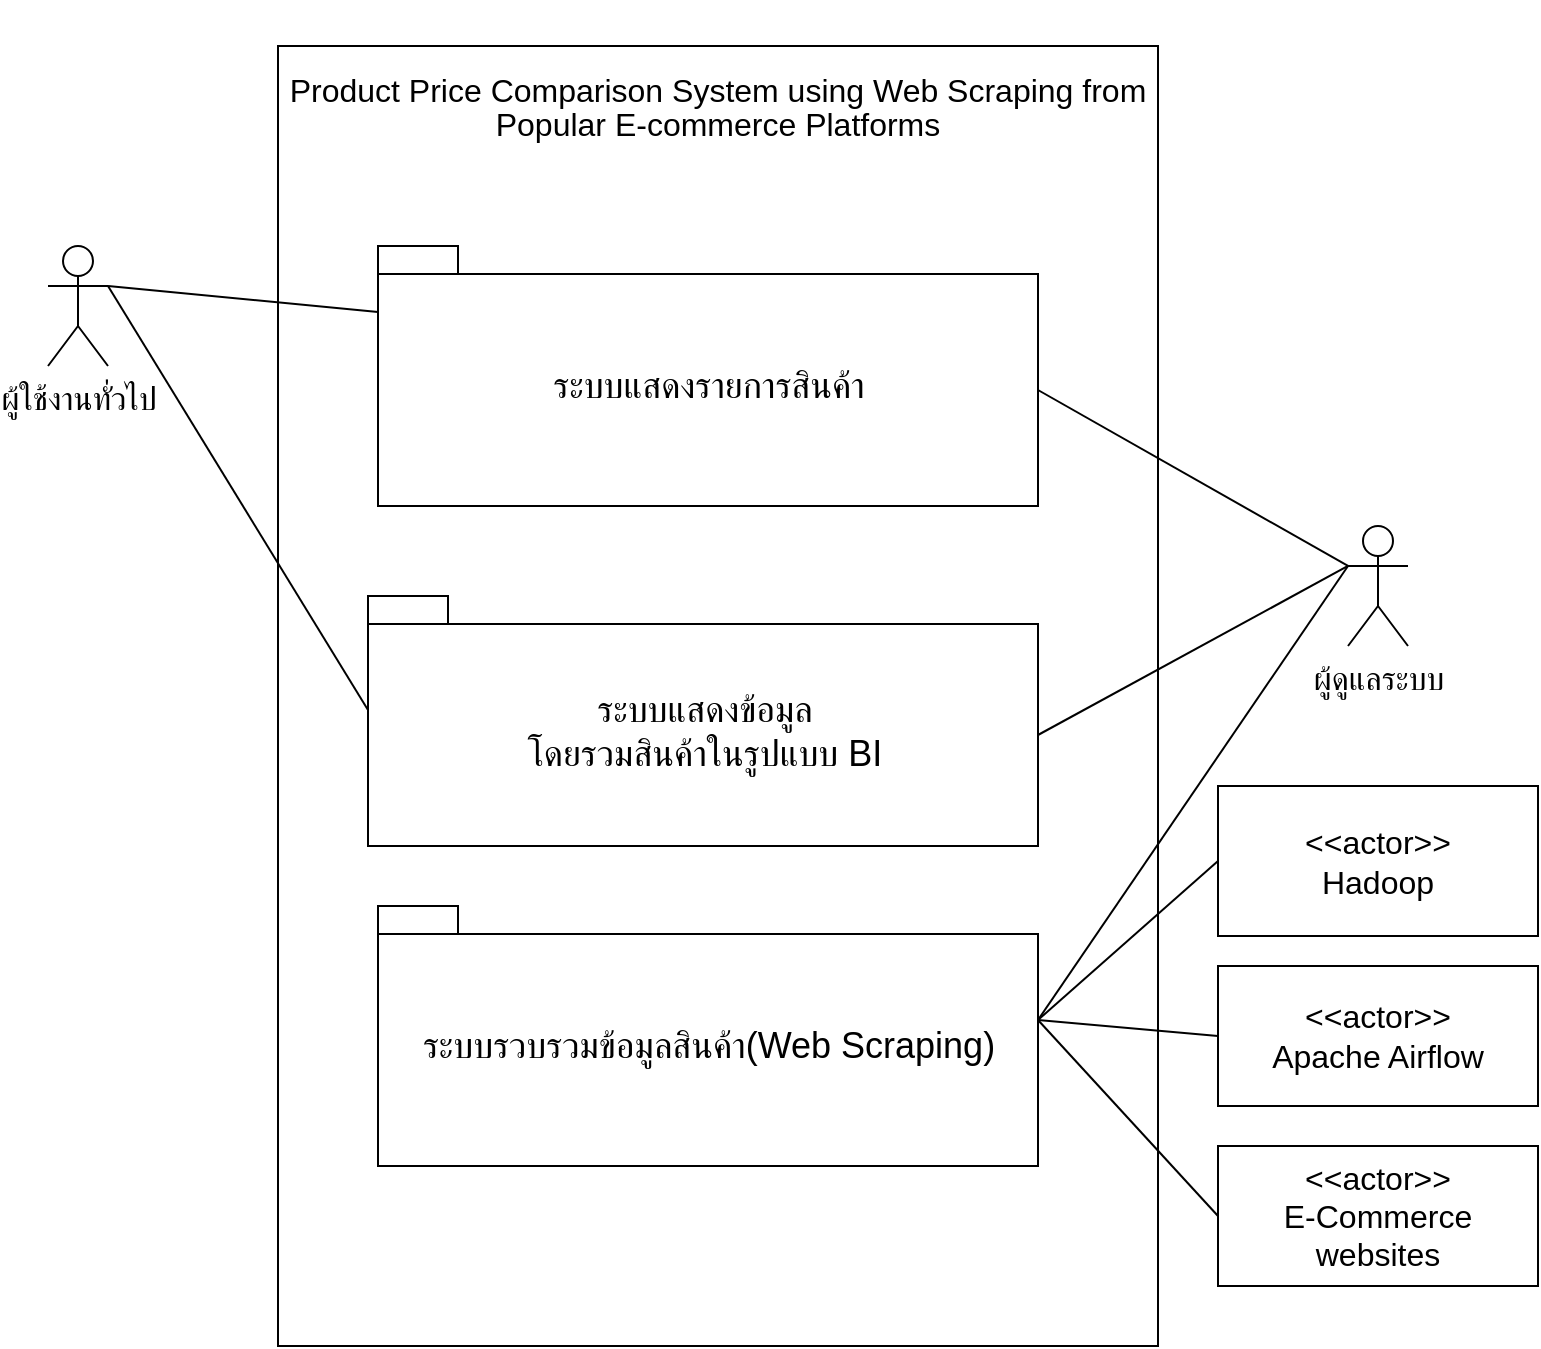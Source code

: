 <mxfile version="15.6.2" type="github">
  <diagram id="p0Sswh1wCOy0EvHFWE1C" name="Page-1">
    <mxGraphModel dx="1422" dy="1963" grid="1" gridSize="10" guides="1" tooltips="1" connect="1" arrows="1" fold="1" page="1" pageScale="1" pageWidth="827" pageHeight="1169" math="0" shadow="0">
      <root>
        <mxCell id="0" />
        <mxCell id="1" parent="0" />
        <mxCell id="UP2Xns26A9CMsstVCoSg-2" value="&lt;span style=&quot;line-height: 107% ; font-family: &amp;#34;calibri&amp;#34; , sans-serif ; font-size: 16px&quot;&gt;&lt;font style=&quot;font-size: 16px&quot;&gt;&lt;br&gt;&lt;br&gt;Product Price Comparison System using Web Scraping from Popular E-commerce Platforms&lt;/font&gt;&lt;/span&gt;" style="rounded=0;whiteSpace=wrap;html=1;spacingTop=-125;spacing=5;spacingBottom=500;" parent="1" vertex="1">
          <mxGeometry x="170" y="10" width="440" height="650" as="geometry" />
        </mxCell>
        <mxCell id="cj-hPwlbrHodN3N8FsVO-1" value="&lt;font style=&quot;font-size: 16px&quot;&gt;ผู้ใช้งานทั่วไป&lt;/font&gt;" style="shape=umlActor;verticalLabelPosition=bottom;verticalAlign=top;html=1;outlineConnect=0;hachureGap=4;pointerEvents=0;" parent="1" vertex="1">
          <mxGeometry x="55" y="110" width="30" height="60" as="geometry" />
        </mxCell>
        <mxCell id="cj-hPwlbrHodN3N8FsVO-3" value="&lt;font style=&quot;font-size: 18px ; font-weight: normal&quot;&gt;ระบบแสดงรายการสินค้า&lt;/font&gt;" style="shape=folder;fontStyle=1;spacingTop=10;tabWidth=40;tabHeight=14;tabPosition=left;html=1;hachureGap=4;pointerEvents=0;" parent="1" vertex="1">
          <mxGeometry x="220" y="110" width="330" height="130" as="geometry" />
        </mxCell>
        <mxCell id="Q_QUAt-K6iGTTHn7CNDI-12" value="" style="endArrow=none;html=1;startSize=14;endSize=14;sourcePerimeterSpacing=8;targetPerimeterSpacing=8;entryX=0;entryY=0;entryDx=0;entryDy=33;entryPerimeter=0;exitX=1;exitY=0.333;exitDx=0;exitDy=0;exitPerimeter=0;" parent="1" source="cj-hPwlbrHodN3N8FsVO-1" target="cj-hPwlbrHodN3N8FsVO-3" edge="1">
          <mxGeometry width="50" height="50" relative="1" as="geometry">
            <mxPoint x="80" y="130" as="sourcePoint" />
            <mxPoint x="410" y="260" as="targetPoint" />
          </mxGeometry>
        </mxCell>
        <mxCell id="Q_QUAt-K6iGTTHn7CNDI-14" value="&lt;font style=&quot;font-size: 18px ; font-weight: normal&quot;&gt;ระบบแสดงข้อมูล&lt;br&gt;โดยรวมสินค้าในรูปแบบ BI&lt;/font&gt;" style="shape=folder;fontStyle=1;spacingTop=10;tabWidth=40;tabHeight=14;tabPosition=left;html=1;hachureGap=4;pointerEvents=0;" parent="1" vertex="1">
          <mxGeometry x="215" y="285" width="335" height="125" as="geometry" />
        </mxCell>
        <mxCell id="Q_QUAt-K6iGTTHn7CNDI-17" value="" style="endArrow=none;html=1;startSize=14;endSize=14;sourcePerimeterSpacing=8;targetPerimeterSpacing=8;entryX=1;entryY=0.333;entryDx=0;entryDy=0;entryPerimeter=0;exitX=0;exitY=0;exitDx=0;exitDy=57;exitPerimeter=0;" parent="1" source="Q_QUAt-K6iGTTHn7CNDI-14" target="cj-hPwlbrHodN3N8FsVO-1" edge="1">
          <mxGeometry width="50" height="50" relative="1" as="geometry">
            <mxPoint x="90" y="280" as="sourcePoint" />
            <mxPoint x="140" y="230" as="targetPoint" />
          </mxGeometry>
        </mxCell>
        <mxCell id="Q_QUAt-K6iGTTHn7CNDI-34" value="&lt;font style=&quot;font-size: 18px ; font-weight: normal&quot;&gt;ระบบรวบรวมข้อมูลสินค้า(Web Scraping)&lt;/font&gt;" style="shape=folder;fontStyle=1;spacingTop=10;tabWidth=40;tabHeight=14;tabPosition=left;html=1;hachureGap=4;pointerEvents=0;" parent="1" vertex="1">
          <mxGeometry x="220" y="440" width="330" height="130" as="geometry" />
        </mxCell>
        <mxCell id="Q_QUAt-K6iGTTHn7CNDI-64" value="&lt;font style=&quot;font-size: 16px&quot;&gt;&amp;lt;&amp;lt;actor&amp;gt;&amp;gt;&lt;br&gt;E-Commerce websites&lt;/font&gt;" style="rounded=0;whiteSpace=wrap;html=1;hachureGap=4;pointerEvents=0;" parent="1" vertex="1">
          <mxGeometry x="640" y="560" width="160" height="70" as="geometry" />
        </mxCell>
        <mxCell id="UP2Xns26A9CMsstVCoSg-7" value="" style="endArrow=none;html=1;entryX=0;entryY=0.5;entryDx=0;entryDy=0;exitX=0;exitY=0;exitDx=330;exitDy=57;exitPerimeter=0;" parent="1" source="Q_QUAt-K6iGTTHn7CNDI-34" target="Q_QUAt-K6iGTTHn7CNDI-64" edge="1">
          <mxGeometry width="50" height="50" relative="1" as="geometry">
            <mxPoint x="680" y="350" as="sourcePoint" />
            <mxPoint x="720" y="310" as="targetPoint" />
          </mxGeometry>
        </mxCell>
        <mxCell id="5msshO2W7xCowk5VUka--1" value="&lt;font style=&quot;font-size: 16px&quot;&gt;ผู้ดูแลระบบ&lt;/font&gt;" style="shape=umlActor;verticalLabelPosition=bottom;verticalAlign=top;html=1;outlineConnect=0;" parent="1" vertex="1">
          <mxGeometry x="705" y="250" width="30" height="60" as="geometry" />
        </mxCell>
        <mxCell id="5msshO2W7xCowk5VUka--2" value="" style="endArrow=none;html=1;entryX=0;entryY=0.333;entryDx=0;entryDy=0;entryPerimeter=0;exitX=0;exitY=0;exitDx=330;exitDy=57;exitPerimeter=0;" parent="1" source="Q_QUAt-K6iGTTHn7CNDI-34" target="5msshO2W7xCowk5VUka--1" edge="1">
          <mxGeometry width="50" height="50" relative="1" as="geometry">
            <mxPoint x="620" y="615" as="sourcePoint" />
            <mxPoint x="670" y="565" as="targetPoint" />
          </mxGeometry>
        </mxCell>
        <mxCell id="e1SSKYQQAym1hsjjxCr9-1" value="&lt;font style=&quot;font-size: 16px&quot;&gt;&amp;lt;&amp;lt;actor&amp;gt;&amp;gt;&lt;br&gt;Apache Airflow&lt;/font&gt;" style="rounded=0;whiteSpace=wrap;html=1;" parent="1" vertex="1">
          <mxGeometry x="640" y="470" width="160" height="70" as="geometry" />
        </mxCell>
        <mxCell id="e1SSKYQQAym1hsjjxCr9-4" value="" style="endArrow=none;html=1;rounded=0;fontSize=16;entryX=0;entryY=0.5;entryDx=0;entryDy=0;exitX=0;exitY=0;exitDx=330;exitDy=57;exitPerimeter=0;" parent="1" source="Q_QUAt-K6iGTTHn7CNDI-34" target="e1SSKYQQAym1hsjjxCr9-1" edge="1">
          <mxGeometry width="50" height="50" relative="1" as="geometry">
            <mxPoint x="390" y="420" as="sourcePoint" />
            <mxPoint x="440" y="370" as="targetPoint" />
          </mxGeometry>
        </mxCell>
        <mxCell id="e1SSKYQQAym1hsjjxCr9-5" value="&amp;lt;&amp;lt;actor&amp;gt;&amp;gt;&lt;br&gt;Hadoop" style="rounded=0;whiteSpace=wrap;html=1;fontSize=16;" parent="1" vertex="1">
          <mxGeometry x="640" y="380" width="160" height="75" as="geometry" />
        </mxCell>
        <mxCell id="e1SSKYQQAym1hsjjxCr9-6" value="" style="endArrow=none;html=1;rounded=0;fontSize=16;entryX=0;entryY=0.5;entryDx=0;entryDy=0;exitX=0;exitY=0;exitDx=330;exitDy=57;exitPerimeter=0;" parent="1" source="Q_QUAt-K6iGTTHn7CNDI-34" target="e1SSKYQQAym1hsjjxCr9-5" edge="1">
          <mxGeometry width="50" height="50" relative="1" as="geometry">
            <mxPoint x="570" y="370" as="sourcePoint" />
            <mxPoint x="620" y="320" as="targetPoint" />
          </mxGeometry>
        </mxCell>
        <mxCell id="1oI0nVd0VvJFccBbRdys-1" value="" style="endArrow=none;html=1;rounded=0;entryX=0;entryY=0.333;entryDx=0;entryDy=0;entryPerimeter=0;exitX=0;exitY=0;exitDx=335;exitDy=69.5;exitPerimeter=0;" edge="1" parent="1" source="Q_QUAt-K6iGTTHn7CNDI-14" target="5msshO2W7xCowk5VUka--1">
          <mxGeometry width="50" height="50" relative="1" as="geometry">
            <mxPoint x="610" y="350" as="sourcePoint" />
            <mxPoint x="660" y="300" as="targetPoint" />
          </mxGeometry>
        </mxCell>
        <mxCell id="1oI0nVd0VvJFccBbRdys-2" value="" style="endArrow=none;html=1;rounded=0;entryX=0;entryY=0.333;entryDx=0;entryDy=0;entryPerimeter=0;exitX=0;exitY=0;exitDx=330;exitDy=72;exitPerimeter=0;" edge="1" parent="1" source="cj-hPwlbrHodN3N8FsVO-3" target="5msshO2W7xCowk5VUka--1">
          <mxGeometry width="50" height="50" relative="1" as="geometry">
            <mxPoint x="620" y="230" as="sourcePoint" />
            <mxPoint x="670" y="180" as="targetPoint" />
          </mxGeometry>
        </mxCell>
      </root>
    </mxGraphModel>
  </diagram>
</mxfile>
